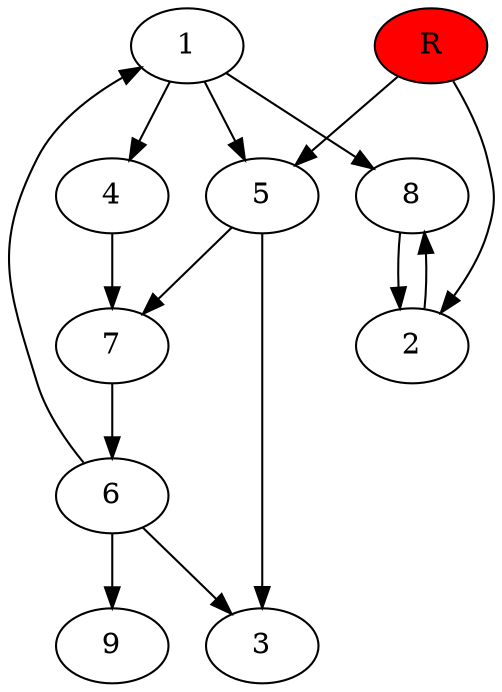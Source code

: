 digraph prb38526 {
	1
	2
	3
	4
	5
	6
	7
	8
	R [fillcolor="#ff0000" style=filled]
	1 -> 4
	1 -> 5
	1 -> 8
	2 -> 8
	4 -> 7
	5 -> 3
	5 -> 7
	6 -> 1
	6 -> 3
	6 -> 9
	7 -> 6
	8 -> 2
	R -> 2
	R -> 5
}
